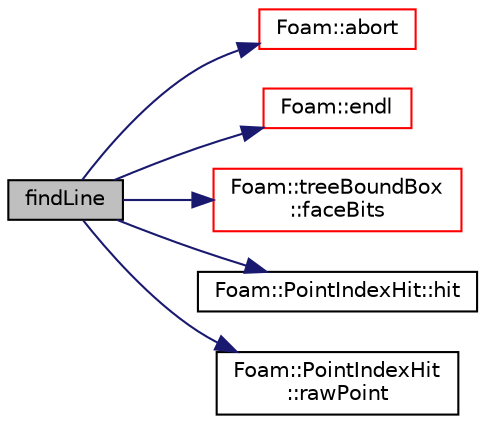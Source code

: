 digraph "findLine"
{
  bgcolor="transparent";
  edge [fontname="Helvetica",fontsize="10",labelfontname="Helvetica",labelfontsize="10"];
  node [fontname="Helvetica",fontsize="10",shape=record];
  rankdir="LR";
  Node1 [label="findLine",height=0.2,width=0.4,color="black", fillcolor="grey75", style="filled", fontcolor="black"];
  Node1 -> Node2 [color="midnightblue",fontsize="10",style="solid",fontname="Helvetica"];
  Node2 [label="Foam::abort",height=0.2,width=0.4,color="red",URL="$a10909.html#a447107a607d03e417307c203fa5fb44b"];
  Node1 -> Node3 [color="midnightblue",fontsize="10",style="solid",fontname="Helvetica"];
  Node3 [label="Foam::endl",height=0.2,width=0.4,color="red",URL="$a10909.html#a2db8fe02a0d3909e9351bb4275b23ce4",tooltip="Add newline and flush stream. "];
  Node1 -> Node4 [color="midnightblue",fontsize="10",style="solid",fontname="Helvetica"];
  Node4 [label="Foam::treeBoundBox\l::faceBits",height=0.2,width=0.4,color="red",URL="$a02762.html#a752e40c2178797763bd6f5046d370db6",tooltip="Code position of point on bounding box faces. "];
  Node1 -> Node5 [color="midnightblue",fontsize="10",style="solid",fontname="Helvetica"];
  Node5 [label="Foam::PointIndexHit::hit",height=0.2,width=0.4,color="black",URL="$a01927.html#ad963d38a624b8bf8b37c210109dba03c",tooltip="Is there a hit. "];
  Node1 -> Node6 [color="midnightblue",fontsize="10",style="solid",fontname="Helvetica"];
  Node6 [label="Foam::PointIndexHit\l::rawPoint",height=0.2,width=0.4,color="black",URL="$a01927.html#a6c68a01f71e2d6a820e0f0e3540aff0f",tooltip="Return point with no checking. "];
}
